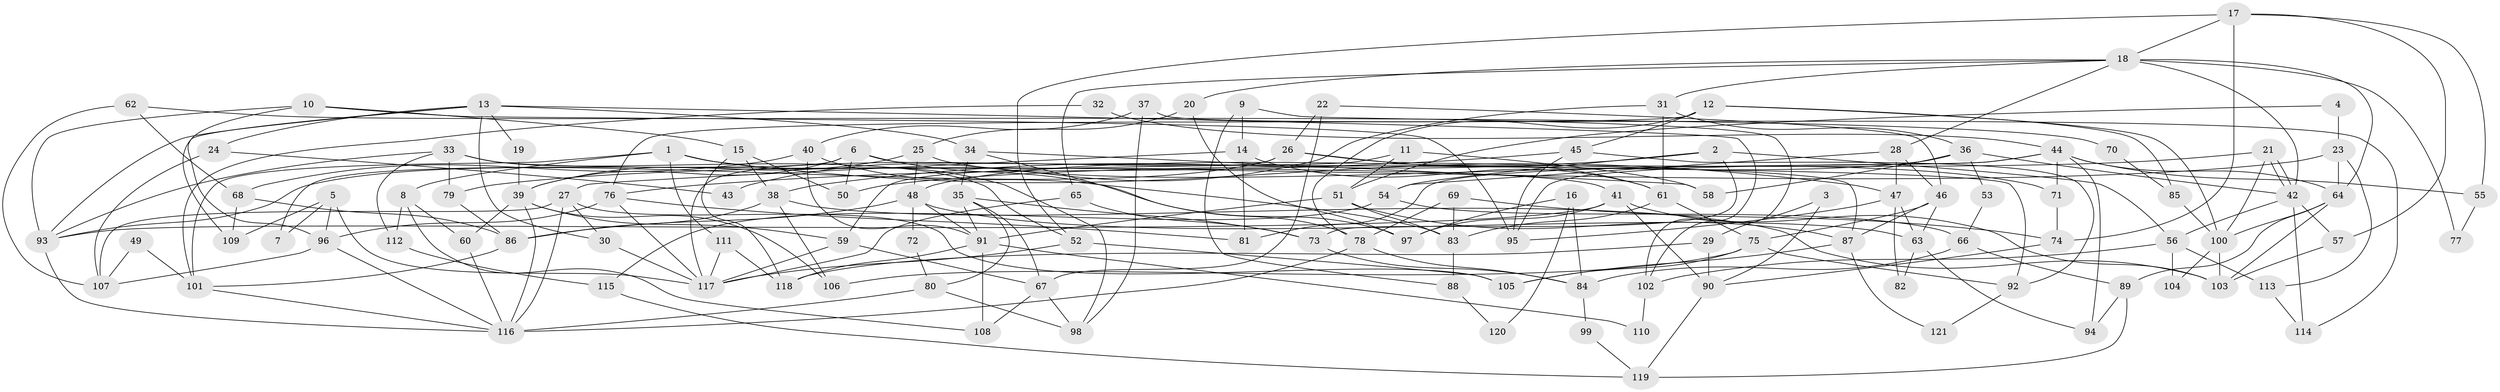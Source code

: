 // Generated by graph-tools (version 1.1) at 2025/50/03/09/25 04:50:16]
// undirected, 121 vertices, 242 edges
graph export_dot {
graph [start="1"]
  node [color=gray90,style=filled];
  1;
  2;
  3;
  4;
  5;
  6;
  7;
  8;
  9;
  10;
  11;
  12;
  13;
  14;
  15;
  16;
  17;
  18;
  19;
  20;
  21;
  22;
  23;
  24;
  25;
  26;
  27;
  28;
  29;
  30;
  31;
  32;
  33;
  34;
  35;
  36;
  37;
  38;
  39;
  40;
  41;
  42;
  43;
  44;
  45;
  46;
  47;
  48;
  49;
  50;
  51;
  52;
  53;
  54;
  55;
  56;
  57;
  58;
  59;
  60;
  61;
  62;
  63;
  64;
  65;
  66;
  67;
  68;
  69;
  70;
  71;
  72;
  73;
  74;
  75;
  76;
  77;
  78;
  79;
  80;
  81;
  82;
  83;
  84;
  85;
  86;
  87;
  88;
  89;
  90;
  91;
  92;
  93;
  94;
  95;
  96;
  97;
  98;
  99;
  100;
  101;
  102;
  103;
  104;
  105;
  106;
  107;
  108;
  109;
  110;
  111;
  112;
  113;
  114;
  115;
  116;
  117;
  118;
  119;
  120;
  121;
  1 -- 47;
  1 -- 8;
  1 -- 98;
  1 -- 101;
  1 -- 111;
  2 -- 73;
  2 -- 54;
  2 -- 38;
  2 -- 56;
  3 -- 90;
  3 -- 29;
  4 -- 23;
  4 -- 51;
  5 -- 96;
  5 -- 117;
  5 -- 7;
  5 -- 109;
  6 -- 39;
  6 -- 92;
  6 -- 7;
  6 -- 50;
  6 -- 97;
  8 -- 108;
  8 -- 60;
  8 -- 112;
  9 -- 102;
  9 -- 14;
  9 -- 88;
  10 -- 93;
  10 -- 96;
  10 -- 15;
  10 -- 95;
  11 -- 51;
  11 -- 58;
  11 -- 59;
  12 -- 100;
  12 -- 45;
  12 -- 76;
  12 -- 78;
  12 -- 85;
  13 -- 93;
  13 -- 109;
  13 -- 19;
  13 -- 24;
  13 -- 30;
  13 -- 34;
  13 -- 102;
  14 -- 27;
  14 -- 81;
  14 -- 61;
  15 -- 50;
  15 -- 38;
  15 -- 118;
  16 -- 84;
  16 -- 97;
  16 -- 120;
  17 -- 18;
  17 -- 57;
  17 -- 52;
  17 -- 55;
  17 -- 74;
  18 -- 42;
  18 -- 28;
  18 -- 20;
  18 -- 31;
  18 -- 64;
  18 -- 65;
  18 -- 77;
  19 -- 39;
  20 -- 97;
  20 -- 25;
  21 -- 100;
  21 -- 42;
  21 -- 42;
  21 -- 50;
  22 -- 67;
  22 -- 26;
  22 -- 46;
  23 -- 113;
  23 -- 64;
  23 -- 79;
  24 -- 107;
  24 -- 43;
  25 -- 48;
  25 -- 39;
  25 -- 71;
  26 -- 61;
  26 -- 93;
  26 -- 87;
  26 -- 117;
  27 -- 30;
  27 -- 105;
  27 -- 107;
  27 -- 116;
  28 -- 46;
  28 -- 47;
  28 -- 54;
  29 -- 118;
  29 -- 90;
  30 -- 117;
  31 -- 61;
  31 -- 36;
  31 -- 43;
  32 -- 44;
  32 -- 101;
  33 -- 79;
  33 -- 52;
  33 -- 41;
  33 -- 93;
  33 -- 112;
  34 -- 78;
  34 -- 35;
  34 -- 58;
  35 -- 80;
  35 -- 67;
  35 -- 73;
  35 -- 91;
  36 -- 48;
  36 -- 42;
  36 -- 53;
  36 -- 58;
  37 -- 98;
  37 -- 40;
  37 -- 114;
  38 -- 86;
  38 -- 103;
  38 -- 106;
  39 -- 116;
  39 -- 59;
  39 -- 60;
  39 -- 106;
  40 -- 83;
  40 -- 91;
  40 -- 68;
  41 -- 103;
  41 -- 90;
  41 -- 93;
  41 -- 97;
  42 -- 56;
  42 -- 57;
  42 -- 114;
  44 -- 71;
  44 -- 94;
  44 -- 55;
  44 -- 64;
  44 -- 81;
  44 -- 95;
  45 -- 95;
  45 -- 76;
  45 -- 92;
  46 -- 87;
  46 -- 63;
  46 -- 75;
  47 -- 95;
  47 -- 63;
  47 -- 82;
  48 -- 91;
  48 -- 86;
  48 -- 63;
  48 -- 72;
  49 -- 107;
  49 -- 101;
  51 -- 91;
  51 -- 87;
  51 -- 83;
  52 -- 117;
  52 -- 105;
  53 -- 66;
  54 -- 66;
  54 -- 115;
  55 -- 77;
  56 -- 102;
  56 -- 104;
  56 -- 113;
  57 -- 103;
  59 -- 67;
  59 -- 117;
  60 -- 116;
  61 -- 75;
  61 -- 83;
  62 -- 68;
  62 -- 107;
  62 -- 70;
  63 -- 82;
  63 -- 94;
  64 -- 89;
  64 -- 100;
  64 -- 103;
  65 -- 117;
  65 -- 73;
  66 -- 89;
  66 -- 84;
  67 -- 98;
  67 -- 108;
  68 -- 86;
  68 -- 109;
  69 -- 78;
  69 -- 83;
  69 -- 74;
  70 -- 85;
  71 -- 74;
  72 -- 80;
  73 -- 84;
  74 -- 90;
  75 -- 106;
  75 -- 92;
  75 -- 105;
  76 -- 117;
  76 -- 81;
  76 -- 96;
  78 -- 116;
  78 -- 84;
  79 -- 86;
  80 -- 116;
  80 -- 98;
  83 -- 88;
  84 -- 99;
  85 -- 100;
  86 -- 101;
  87 -- 105;
  87 -- 121;
  88 -- 120;
  89 -- 119;
  89 -- 94;
  90 -- 119;
  91 -- 118;
  91 -- 108;
  91 -- 110;
  92 -- 121;
  93 -- 116;
  96 -- 116;
  96 -- 107;
  99 -- 119;
  100 -- 103;
  100 -- 104;
  101 -- 116;
  102 -- 110;
  111 -- 117;
  111 -- 118;
  112 -- 115;
  113 -- 114;
  115 -- 119;
}
